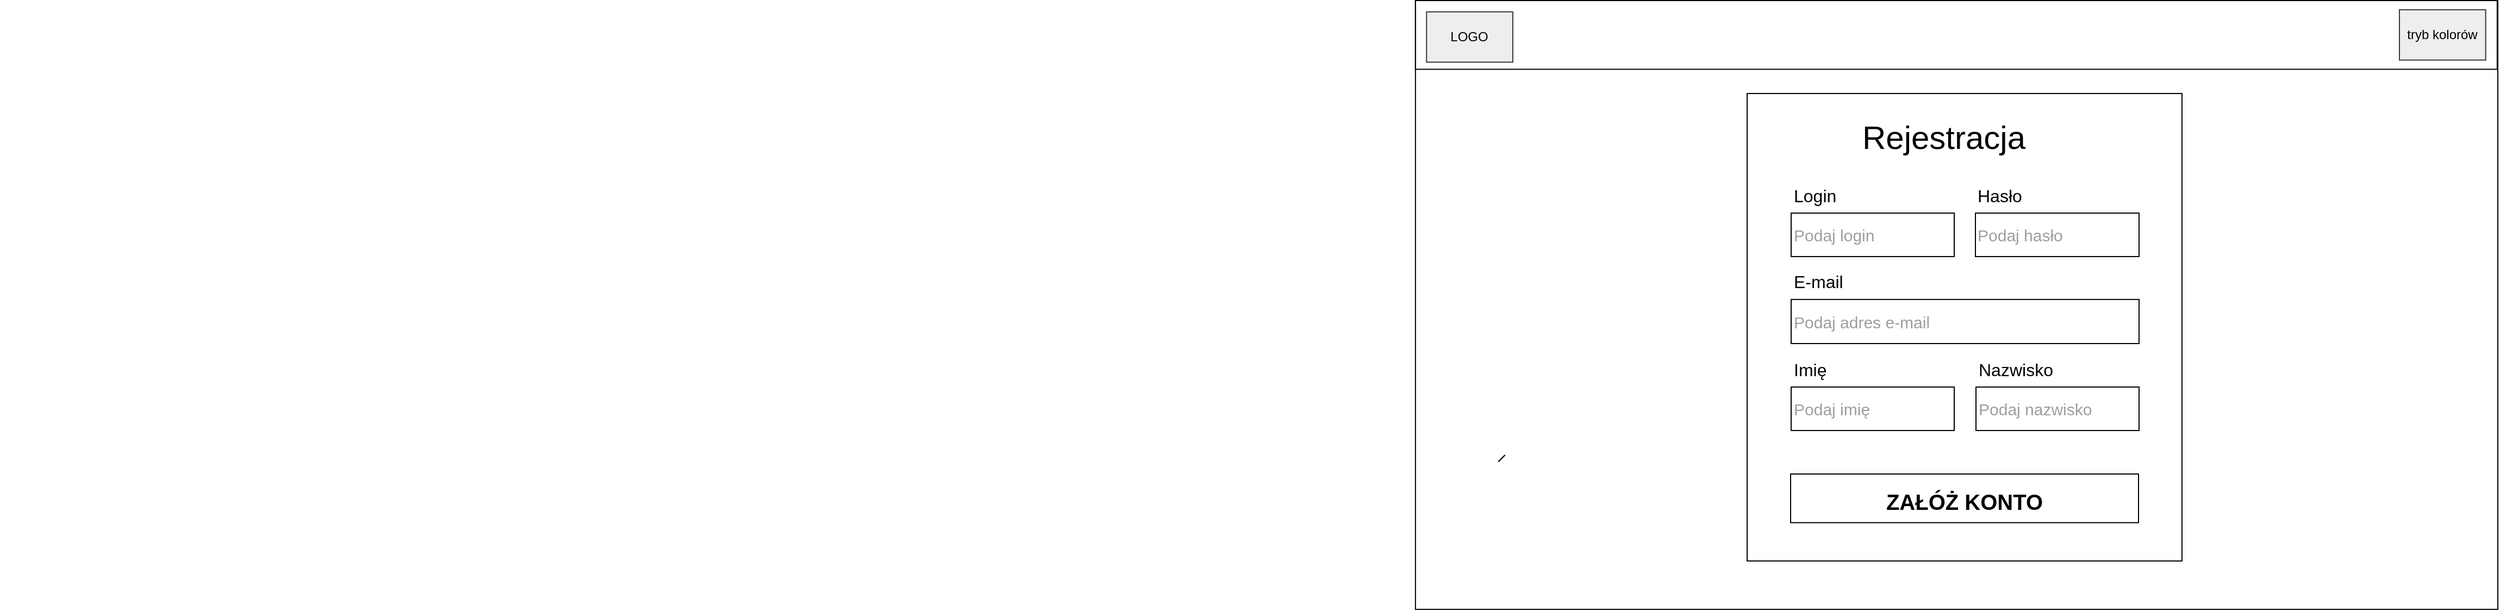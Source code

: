 <mxfile version="20.2.2" type="device"><diagram id="NSbWzTF4pRp0xruzjCeW" name="Strona-1"><mxGraphModel dx="1778" dy="881" grid="1" gridSize="10" guides="1" tooltips="1" connect="1" arrows="1" fold="1" page="1" pageScale="1" pageWidth="827" pageHeight="1169" math="0" shadow="0"><root><mxCell id="0"/><mxCell id="1" parent="0"/><mxCell id="mY22T6iipEIEtGopGKcj-14" value="" style="whiteSpace=wrap;html=1;fillColor=none;" vertex="1" parent="1"><mxGeometry x="400" y="450" width="400" height="430" as="geometry"/></mxCell><mxCell id="mY22T6iipEIEtGopGKcj-34" value="" style="group" vertex="1" connectable="0" parent="1"><mxGeometry x="610.5" y="690" width="150" height="70" as="geometry"/></mxCell><mxCell id="mY22T6iipEIEtGopGKcj-35" value="&lt;span style=&quot;font-size: 15px;&quot;&gt;Podaj nazwisko&lt;br style=&quot;font-size: 15px;&quot;&gt;&lt;/span&gt;" style="rounded=0;whiteSpace=wrap;html=1;fontSize=15;fillColor=none;verticalAlign=middle;align=left;fontColor=#9E9E9E;" vertex="1" parent="mY22T6iipEIEtGopGKcj-34"><mxGeometry y="30" width="150" height="40" as="geometry"/></mxCell><mxCell id="mY22T6iipEIEtGopGKcj-36" value="&lt;font style=&quot;font-size: 16px;&quot;&gt;Nazwisko&lt;/font&gt;" style="text;html=1;strokeColor=none;fillColor=none;align=left;verticalAlign=bottom;whiteSpace=wrap;rounded=0;fontSize=30;" vertex="1" parent="mY22T6iipEIEtGopGKcj-34"><mxGeometry width="96" height="30" as="geometry"/></mxCell><mxCell id="mY22T6iipEIEtGopGKcj-15" value="&lt;font style=&quot;font-size: 30px;&quot;&gt;Rejestracja&lt;br&gt;&lt;/font&gt;" style="text;html=1;strokeColor=none;fillColor=none;align=center;verticalAlign=middle;whiteSpace=wrap;rounded=0;" vertex="1" parent="1"><mxGeometry x="537.643" y="472.927" width="85.714" height="34.39" as="geometry"/></mxCell><mxCell id="mY22T6iipEIEtGopGKcj-2" value="&lt;font style=&quot;font-size: 20px;&quot;&gt;&lt;b&gt;ZAŁÓŻ KONTO&lt;/b&gt;&lt;/font&gt;" style="rounded=0;whiteSpace=wrap;html=1;fontSize=30;fillColor=none;" vertex="1" parent="1"><mxGeometry x="440" y="800" width="320" height="44.76" as="geometry"/></mxCell><mxCell id="mY22T6iipEIEtGopGKcj-19" value="" style="group" vertex="1" connectable="0" parent="1"><mxGeometry x="440.5" y="609" width="320" height="71" as="geometry"/></mxCell><mxCell id="mY22T6iipEIEtGopGKcj-20" value="&lt;span style=&quot;font-size: 15px;&quot;&gt;Podaj adres e-mail&lt;br style=&quot;font-size: 15px;&quot;&gt;&lt;/span&gt;" style="rounded=0;whiteSpace=wrap;html=1;fontSize=15;fillColor=none;verticalAlign=middle;align=left;fontColor=#9E9E9E;" vertex="1" parent="mY22T6iipEIEtGopGKcj-19"><mxGeometry y="30.429" width="320" height="40.571" as="geometry"/></mxCell><mxCell id="mY22T6iipEIEtGopGKcj-21" value="&lt;font style=&quot;font-size: 16px;&quot;&gt;E-mail&lt;/font&gt;" style="text;html=1;strokeColor=none;fillColor=none;align=left;verticalAlign=bottom;whiteSpace=wrap;rounded=0;fontSize=30;" vertex="1" parent="mY22T6iipEIEtGopGKcj-19"><mxGeometry width="70" height="30.429" as="geometry"/></mxCell><mxCell id="mY22T6iipEIEtGopGKcj-33" value="" style="group" vertex="1" connectable="0" parent="1"><mxGeometry x="440.5" y="690" width="150" height="70" as="geometry"/></mxCell><mxCell id="mY22T6iipEIEtGopGKcj-26" value="&lt;span style=&quot;font-size: 15px;&quot;&gt;Podaj imię&lt;br style=&quot;font-size: 15px;&quot;&gt;&lt;/span&gt;" style="rounded=0;whiteSpace=wrap;html=1;fontSize=15;fillColor=none;verticalAlign=middle;align=left;fontColor=#9E9E9E;" vertex="1" parent="mY22T6iipEIEtGopGKcj-33"><mxGeometry y="30" width="150" height="40" as="geometry"/></mxCell><mxCell id="mY22T6iipEIEtGopGKcj-27" value="&lt;font style=&quot;font-size: 16px;&quot;&gt;Imię&lt;/font&gt;" style="text;html=1;strokeColor=none;fillColor=none;align=left;verticalAlign=bottom;whiteSpace=wrap;rounded=0;fontSize=30;" vertex="1" parent="mY22T6iipEIEtGopGKcj-33"><mxGeometry width="96" height="30" as="geometry"/></mxCell><mxCell id="mY22T6iipEIEtGopGKcj-16" value="" style="rounded=0;whiteSpace=wrap;html=1;fillColor=none;imageAspect=1;editable=0;" vertex="1" parent="1"><mxGeometry x="-1205.62" y="690" height="76.8" as="geometry"/></mxCell><mxCell id="mY22T6iipEIEtGopGKcj-43" value="" style="group" vertex="1" connectable="0" parent="1"><mxGeometry x="440.5" y="530" width="150" height="70" as="geometry"/></mxCell><mxCell id="mY22T6iipEIEtGopGKcj-6" value="&lt;font style=&quot;font-size: 16px;&quot;&gt;Login&lt;/font&gt;" style="text;html=1;strokeColor=none;fillColor=none;align=left;verticalAlign=bottom;whiteSpace=wrap;rounded=0;fontSize=30;" vertex="1" parent="mY22T6iipEIEtGopGKcj-43"><mxGeometry width="96" height="30" as="geometry"/></mxCell><mxCell id="mY22T6iipEIEtGopGKcj-7" value="&lt;span style=&quot;font-size: 15px;&quot;&gt;Podaj login&lt;br style=&quot;font-size: 15px;&quot;&gt;&lt;/span&gt;" style="rounded=0;whiteSpace=wrap;html=1;fontSize=15;fillColor=none;verticalAlign=middle;align=left;fontColor=#9E9E9E;" vertex="1" parent="mY22T6iipEIEtGopGKcj-43"><mxGeometry y="30" width="150" height="40" as="geometry"/></mxCell><mxCell id="mY22T6iipEIEtGopGKcj-44" value="" style="group" vertex="1" connectable="0" parent="1"><mxGeometry x="610" y="530" width="150.5" height="70" as="geometry"/></mxCell><mxCell id="mY22T6iipEIEtGopGKcj-9" value="&lt;span style=&quot;font-size: 15px;&quot;&gt;Podaj hasło&lt;br style=&quot;font-size: 15px;&quot;&gt;&lt;/span&gt;" style="rounded=0;whiteSpace=wrap;html=1;fontSize=15;fillColor=none;verticalAlign=middle;align=left;fontColor=#9E9E9E;" vertex="1" parent="mY22T6iipEIEtGopGKcj-44"><mxGeometry y="30" width="150.5" height="40" as="geometry"/></mxCell><mxCell id="mY22T6iipEIEtGopGKcj-10" value="&lt;font style=&quot;font-size: 16px;&quot;&gt;Hasło&lt;/font&gt;" style="text;html=1;strokeColor=none;fillColor=none;align=left;verticalAlign=bottom;whiteSpace=wrap;rounded=0;fontSize=30;" vertex="1" parent="mY22T6iipEIEtGopGKcj-44"><mxGeometry width="45.15" height="30" as="geometry"/></mxCell><mxCell id="mY22T6iipEIEtGopGKcj-1" value="" style="rounded=0;whiteSpace=wrap;html=1;aspect=fixed;fillColor=none;container=0;" vertex="1" parent="1"><mxGeometry x="94.94" y="364.5" width="995.572" height="560" as="geometry"/></mxCell><mxCell id="mY22T6iipEIEtGopGKcj-42" value="" style="rounded=0;whiteSpace=wrap;html=1;fontFamily=Helvetica;fontSize=12;fontColor=default;fillColor=none;" vertex="1" parent="1"><mxGeometry x="94.94" y="364.5" width="995" height="63.23" as="geometry"/></mxCell><mxCell id="mY22T6iipEIEtGopGKcj-17" value="LOGO" style="rounded=0;whiteSpace=wrap;html=1;fillColor=#eeeeee;strokeColor=#36393d;" vertex="1" parent="1"><mxGeometry x="105.14" y="374.905" width="79.331" height="46.246" as="geometry"/></mxCell><mxCell id="mY22T6iipEIEtGopGKcj-18" value="tryb kolorów" style="rounded=0;whiteSpace=wrap;html=1;fillColor=#eeeeee;strokeColor=#36393d;" vertex="1" parent="1"><mxGeometry x="999.999" y="372.991" width="79.331" height="46.246" as="geometry"/></mxCell><mxCell id="mY22T6iipEIEtGopGKcj-41" value="" style="rounded=0;whiteSpace=wrap;html=1;fillColor=none;imageAspect=1;editable=0;rotation=45;" vertex="1" parent="1"><mxGeometry x="174.22" y="781.75" width="0.12" height="7.7" as="geometry"/></mxCell></root></mxGraphModel></diagram></mxfile>
